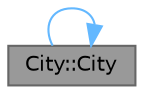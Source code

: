 digraph "City::City"
{
 // LATEX_PDF_SIZE
  bgcolor="transparent";
  edge [fontname=Helvetica,fontsize=10,labelfontname=Helvetica,labelfontsize=10];
  node [fontname=Helvetica,fontsize=10,shape=box,height=0.2,width=0.4];
  rankdir="LR";
  Node1 [id="Node000001",label="City::City",height=0.2,width=0.4,color="gray40", fillcolor="grey60", style="filled", fontcolor="black",tooltip="Default constructor for the City class."];
  Node1 -> Node1 [id="edge1_Node000001_Node000001",color="steelblue1",style="solid",tooltip=" "];
}
